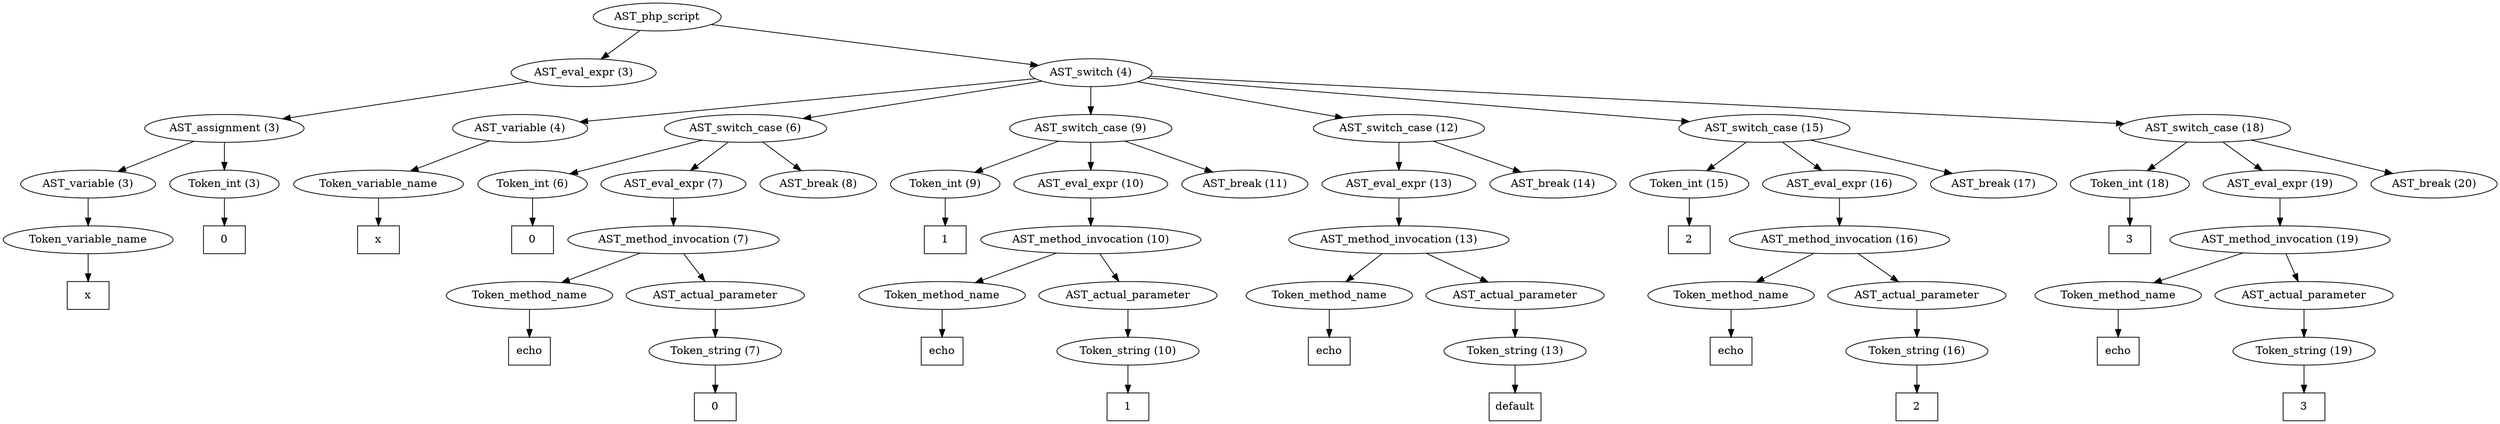 /*
 * AST in dot format generated by phc -- the PHP compiler
 */

digraph AST {
node_0 [label="AST_php_script"];
node_1 [label="AST_eval_expr (3)"];
node_2 [label="AST_assignment (3)"];
node_3 [label="AST_variable (3)"];
node_4 [label="Token_variable_name"];
node_5 [label="x", shape=box]
node_4 -> node_5;
node_3 -> node_4;
node_6 [label="Token_int (3)"];
node_7 [label="0", shape=box]
node_6 -> node_7;
node_2 -> node_6;
node_2 -> node_3;
node_1 -> node_2;
node_8 [label="AST_switch (4)"];
node_9 [label="AST_variable (4)"];
node_10 [label="Token_variable_name"];
node_11 [label="x", shape=box]
node_10 -> node_11;
node_9 -> node_10;
node_12 [label="AST_switch_case (6)"];
node_13 [label="Token_int (6)"];
node_14 [label="0", shape=box]
node_13 -> node_14;
node_15 [label="AST_eval_expr (7)"];
node_16 [label="AST_method_invocation (7)"];
node_17 [label="Token_method_name"];
node_18 [label="echo", shape=box]
node_17 -> node_18;
node_19 [label="AST_actual_parameter"];
node_20 [label="Token_string (7)"];
node_21 [label="0", shape=box]
node_20 -> node_21;
node_19 -> node_20;
node_16 -> node_19;
node_16 -> node_17;
node_15 -> node_16;
node_22 [label="AST_break (8)"];
node_12 -> node_22;
node_12 -> node_15;
node_12 -> node_13;
node_23 [label="AST_switch_case (9)"];
node_24 [label="Token_int (9)"];
node_25 [label="1", shape=box]
node_24 -> node_25;
node_26 [label="AST_eval_expr (10)"];
node_27 [label="AST_method_invocation (10)"];
node_28 [label="Token_method_name"];
node_29 [label="echo", shape=box]
node_28 -> node_29;
node_30 [label="AST_actual_parameter"];
node_31 [label="Token_string (10)"];
node_32 [label="1", shape=box]
node_31 -> node_32;
node_30 -> node_31;
node_27 -> node_30;
node_27 -> node_28;
node_26 -> node_27;
node_33 [label="AST_break (11)"];
node_23 -> node_33;
node_23 -> node_26;
node_23 -> node_24;
node_34 [label="AST_switch_case (12)"];
node_35 [label="AST_eval_expr (13)"];
node_36 [label="AST_method_invocation (13)"];
node_37 [label="Token_method_name"];
node_38 [label="echo", shape=box]
node_37 -> node_38;
node_39 [label="AST_actual_parameter"];
node_40 [label="Token_string (13)"];
node_41 [label="default", shape=box]
node_40 -> node_41;
node_39 -> node_40;
node_36 -> node_39;
node_36 -> node_37;
node_35 -> node_36;
node_42 [label="AST_break (14)"];
node_34 -> node_42;
node_34 -> node_35;
node_43 [label="AST_switch_case (15)"];
node_44 [label="Token_int (15)"];
node_45 [label="2", shape=box]
node_44 -> node_45;
node_46 [label="AST_eval_expr (16)"];
node_47 [label="AST_method_invocation (16)"];
node_48 [label="Token_method_name"];
node_49 [label="echo", shape=box]
node_48 -> node_49;
node_50 [label="AST_actual_parameter"];
node_51 [label="Token_string (16)"];
node_52 [label="2", shape=box]
node_51 -> node_52;
node_50 -> node_51;
node_47 -> node_50;
node_47 -> node_48;
node_46 -> node_47;
node_53 [label="AST_break (17)"];
node_43 -> node_53;
node_43 -> node_46;
node_43 -> node_44;
node_54 [label="AST_switch_case (18)"];
node_55 [label="Token_int (18)"];
node_56 [label="3", shape=box]
node_55 -> node_56;
node_57 [label="AST_eval_expr (19)"];
node_58 [label="AST_method_invocation (19)"];
node_59 [label="Token_method_name"];
node_60 [label="echo", shape=box]
node_59 -> node_60;
node_61 [label="AST_actual_parameter"];
node_62 [label="Token_string (19)"];
node_63 [label="3", shape=box]
node_62 -> node_63;
node_61 -> node_62;
node_58 -> node_61;
node_58 -> node_59;
node_57 -> node_58;
node_64 [label="AST_break (20)"];
node_54 -> node_64;
node_54 -> node_57;
node_54 -> node_55;
node_8 -> node_54;
node_8 -> node_43;
node_8 -> node_34;
node_8 -> node_23;
node_8 -> node_12;
node_8 -> node_9;
node_0 -> node_8;
node_0 -> node_1;
}
